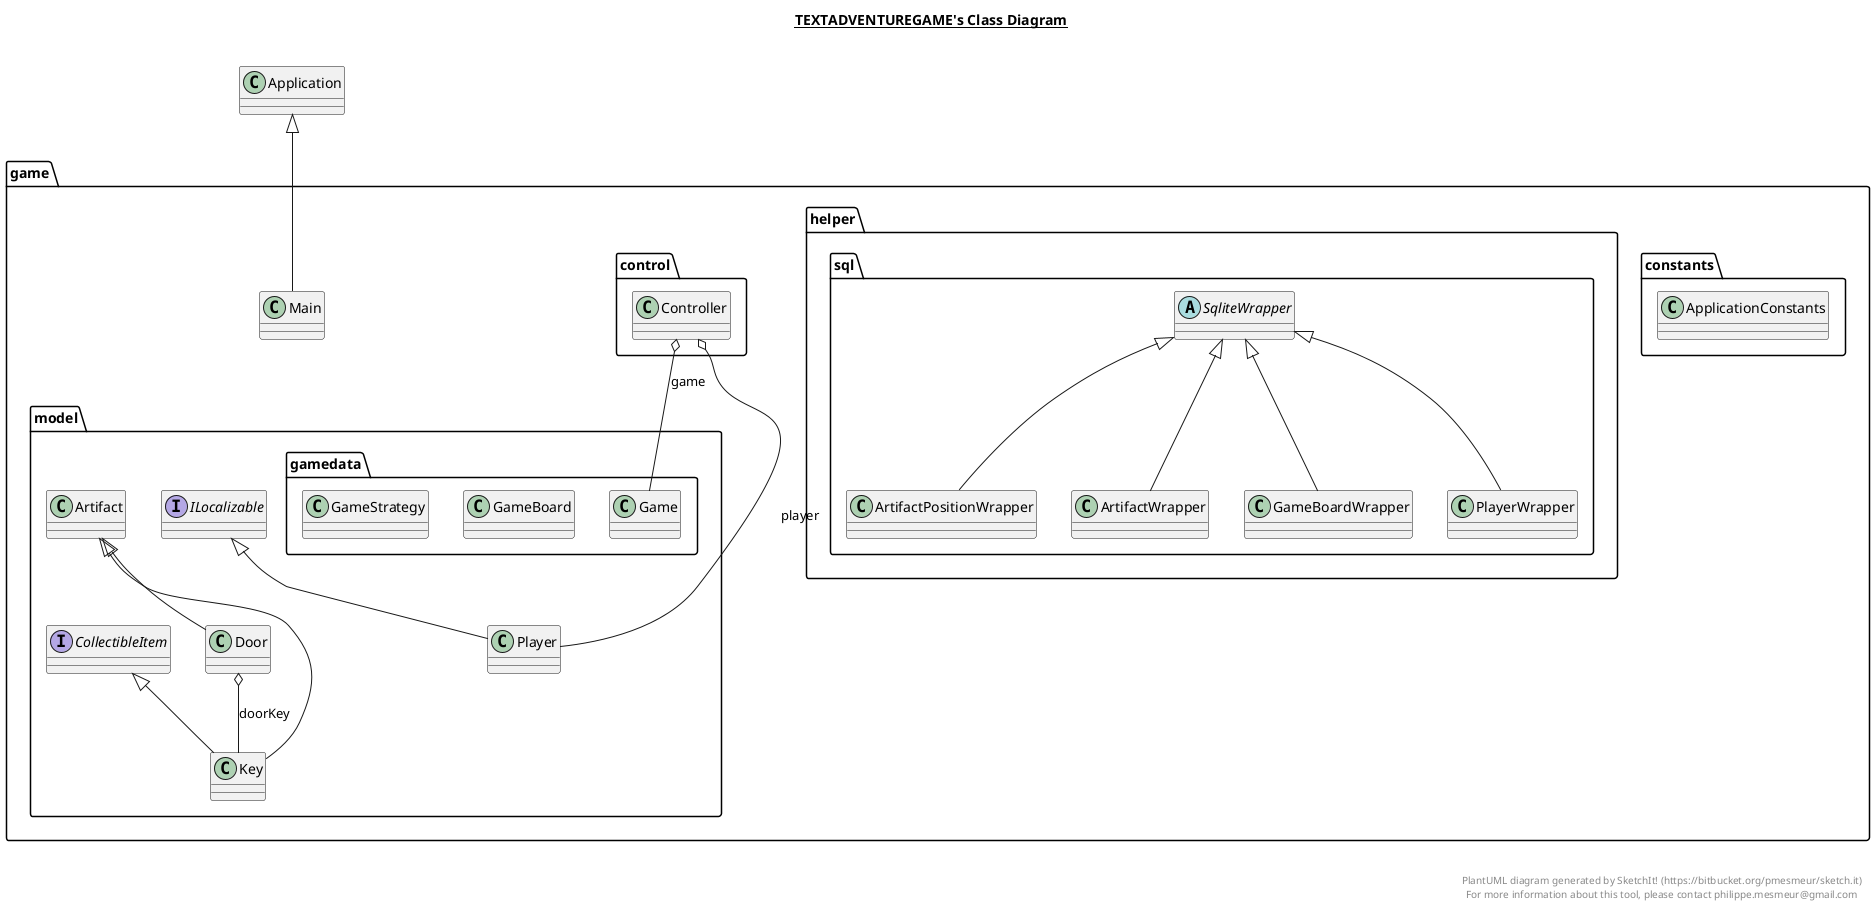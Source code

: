 @startuml

title __TEXTADVENTUREGAME's Class Diagram__\n

  package game {
    package game.constants {
      class ApplicationConstants {
      }
    }
  }
  

  package game {
    package game.model {
      class Artifact {
      }
    }
  }
  

  package game {
    package game.helper.sql {
      class ArtifactPositionWrapper {
      }
    }
  }
  

  package game {
    package game.helper.sql {
      class ArtifactWrapper {
      }
    }
  }
  

  package game {
    package game.model {
      interface CollectibleItem {
      }
    }
  }
  

  package game {
    package game.control {
      class Controller {
      }
    }
  }
  

  package game {
    package game.model {
      class Door {
      }
    }
  }
  

  package game {
    package game.model {
      package game.model.gamedata {
        class Game {
        }
      }
    }
  }
  

  package game {
    package game.model {
      package game.model.gamedata {
        class GameBoard {
        }
      }
    }
  }
  

  package game {
    package game.helper.sql {
      class GameBoardWrapper {
      }
    }
  }
  

  package game {
    package game.model {
      package game.model.gamedata {
        class GameStrategy {
        }
      }
    }
  }
  

  package game {
    package game.model {
      interface ILocalizable {
      }
    }
  }
  

  package game {
    package game.model {
      class Key {
      }
    }
  }
  

  package game {
    class Main {
    }
  }
  

  package game {
    package game.model {
      class Player {
      }
    }
  }
  

  package game {
    package game.helper.sql {
      class PlayerWrapper {
      }
    }
  }
  

  package game {
    package game.helper.sql {
      abstract class SqliteWrapper {
      }
    }
  }
  

  ArtifactPositionWrapper -up-|> SqliteWrapper
  ArtifactWrapper -up-|> SqliteWrapper
  Controller o-- Game : game
  Controller o-- Player : player
  Door -up-|> Artifact
  Door o-- Key : doorKey
  GameBoardWrapper -up-|> SqliteWrapper
  Key -up-|> CollectibleItem
  Key -up-|> Artifact
  Main -up-|> Application
  Player -up-|> ILocalizable
  PlayerWrapper -up-|> SqliteWrapper


right footer


PlantUML diagram generated by SketchIt! (https://bitbucket.org/pmesmeur/sketch.it)
For more information about this tool, please contact philippe.mesmeur@gmail.com
endfooter

@enduml
